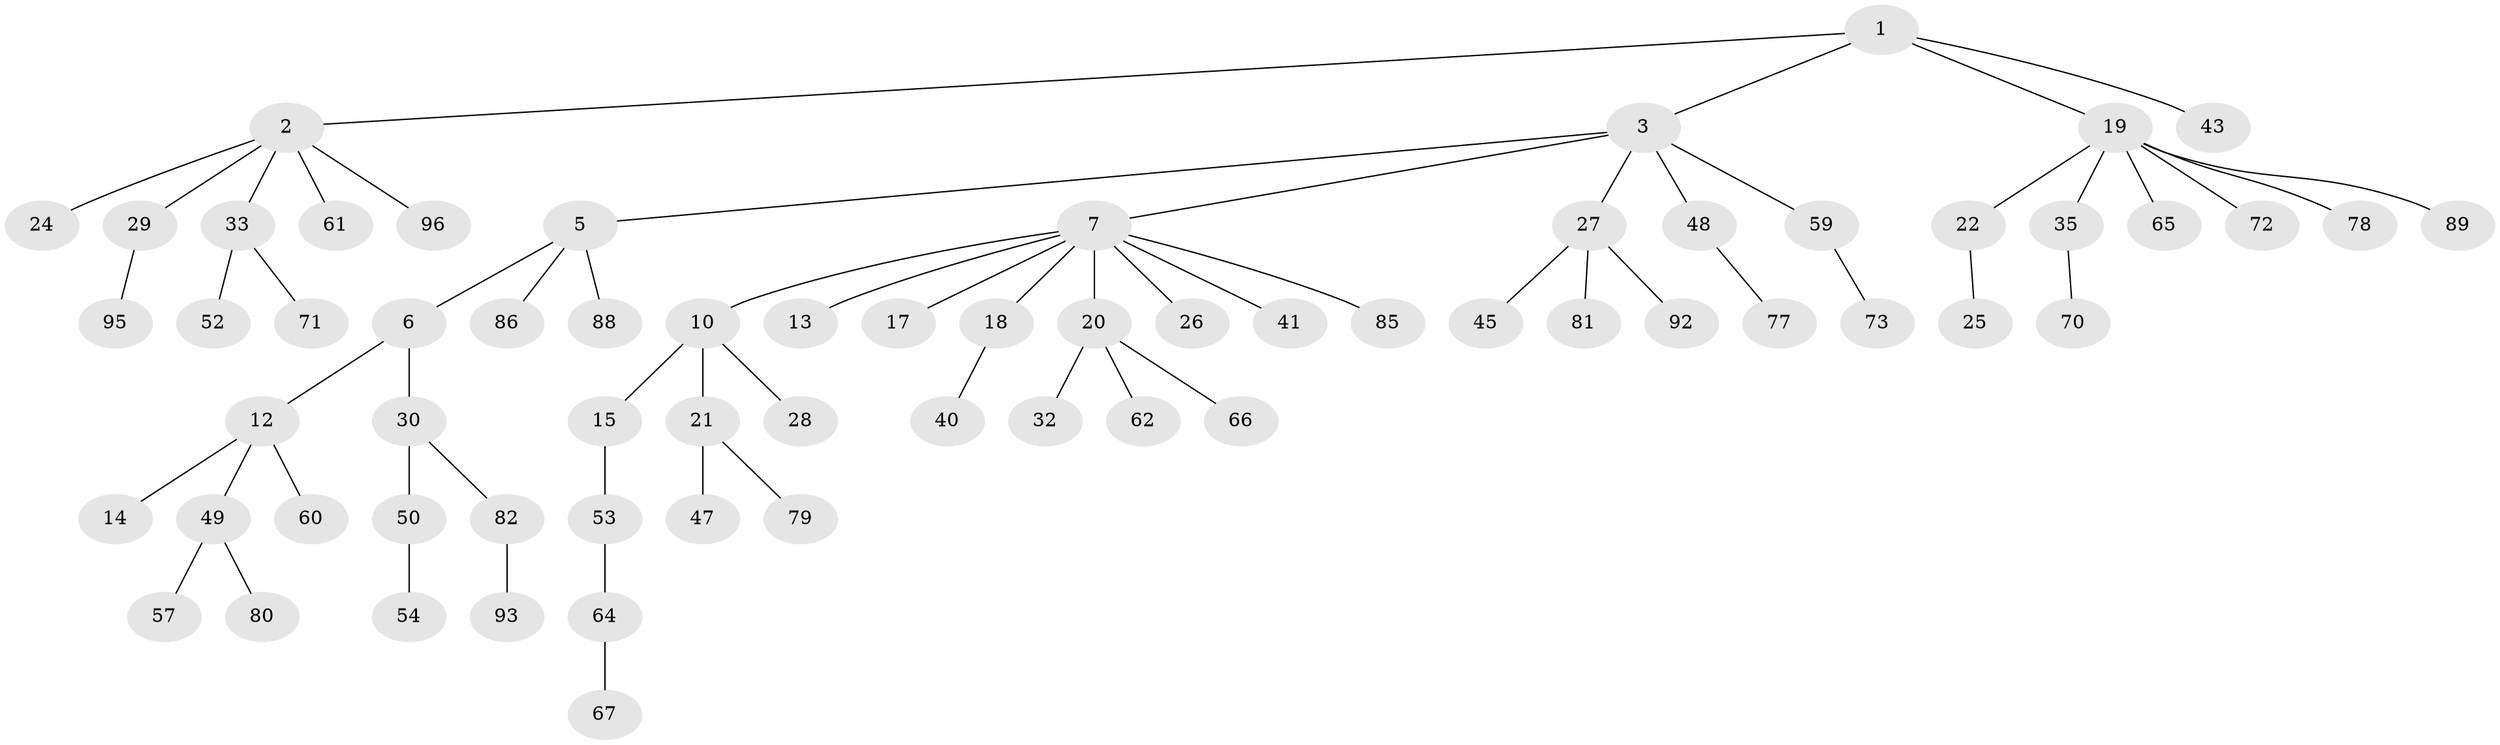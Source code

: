// original degree distribution, {3: 0.15625, 6: 0.03125, 4: 0.052083333333333336, 5: 0.041666666666666664, 1: 0.53125, 2: 0.1875}
// Generated by graph-tools (version 1.1) at 2025/11/02/27/25 16:11:28]
// undirected, 65 vertices, 64 edges
graph export_dot {
graph [start="1"]
  node [color=gray90,style=filled];
  1 [super="+9"];
  2 [super="+16"];
  3 [super="+4"];
  5 [super="+11"];
  6;
  7 [super="+8"];
  10 [super="+75"];
  12 [super="+23"];
  13;
  14;
  15 [super="+38"];
  17 [super="+34"];
  18 [super="+36"];
  19 [super="+31"];
  20 [super="+37"];
  21 [super="+46"];
  22 [super="+69"];
  24;
  25 [super="+39"];
  26;
  27 [super="+63"];
  28;
  29 [super="+91"];
  30 [super="+58"];
  32 [super="+51"];
  33 [super="+44"];
  35 [super="+42"];
  40 [super="+83"];
  41;
  43;
  45;
  47;
  48;
  49 [super="+56"];
  50 [super="+74"];
  52;
  53 [super="+55"];
  54;
  57 [super="+94"];
  59 [super="+68"];
  60;
  61;
  62;
  64 [super="+76"];
  65;
  66 [super="+87"];
  67;
  70;
  71 [super="+84"];
  72;
  73;
  77;
  78;
  79;
  80;
  81;
  82 [super="+90"];
  85;
  86;
  88;
  89;
  92;
  93;
  95;
  96;
  1 -- 2;
  1 -- 3;
  1 -- 19;
  1 -- 43;
  2 -- 24;
  2 -- 33;
  2 -- 61;
  2 -- 96;
  2 -- 29;
  3 -- 5;
  3 -- 27;
  3 -- 48;
  3 -- 59;
  3 -- 7;
  5 -- 6;
  5 -- 86;
  5 -- 88;
  6 -- 12;
  6 -- 30;
  7 -- 13;
  7 -- 17;
  7 -- 20;
  7 -- 41;
  7 -- 18;
  7 -- 10;
  7 -- 85;
  7 -- 26;
  10 -- 15;
  10 -- 21;
  10 -- 28;
  12 -- 14;
  12 -- 60;
  12 -- 49;
  15 -- 53;
  18 -- 40;
  19 -- 22;
  19 -- 35;
  19 -- 72;
  19 -- 89;
  19 -- 65;
  19 -- 78;
  20 -- 32;
  20 -- 62;
  20 -- 66;
  21 -- 47;
  21 -- 79;
  22 -- 25;
  27 -- 45;
  27 -- 92;
  27 -- 81;
  29 -- 95;
  30 -- 50;
  30 -- 82;
  33 -- 52;
  33 -- 71;
  35 -- 70;
  48 -- 77;
  49 -- 57;
  49 -- 80;
  50 -- 54;
  53 -- 64;
  59 -- 73;
  64 -- 67;
  82 -- 93;
}

